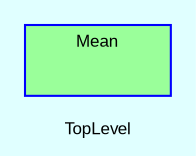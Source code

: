 digraph TopLevel {
    label = "TopLevel"
    compound = true
    fontname = Arial
    fontsize = 8
    bgcolor = lightcyan1
    node [
        color = black,
        fontname = Arial,
        fontsize = 8
    ]

    subgraph cluster_Mean {
        label = "Mean"
        fillcolor = palegreen1
        URL = "classes/Mean.html"
        color = blue
        fontname = Arial
        style = filled
        Mean [
            shape = plaintext,
            height = 0.01,
            width = 0.75,
            label = ""
        ]

    }

}

